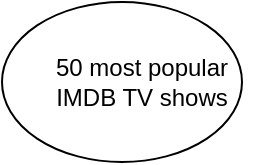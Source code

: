 <mxfile version="11.2.8" type="github" pages="1"><diagram id="HdyE1VxpIHnMLljwlmT2" name="Page-1"><mxGraphModel dx="1024" dy="570" grid="1" gridSize="10" guides="1" tooltips="1" connect="1" arrows="1" fold="1" page="1" pageScale="1" pageWidth="850" pageHeight="1100" math="0" shadow="0"><root><mxCell id="0"/><mxCell id="1" parent="0"/><mxCell id="LYNuwTmRoP4HfEISTIco-1" value="" style="ellipse;whiteSpace=wrap;html=1;" vertex="1" parent="1"><mxGeometry x="80" y="70" width="120" height="80" as="geometry"/></mxCell><mxCell id="LYNuwTmRoP4HfEISTIco-2" value="50 most popular IMDB TV shows" style="text;html=1;strokeColor=none;fillColor=none;align=center;verticalAlign=middle;whiteSpace=wrap;rounded=0;" vertex="1" parent="1"><mxGeometry x="90" y="75" width="120" height="70" as="geometry"/></mxCell></root></mxGraphModel></diagram></mxfile>